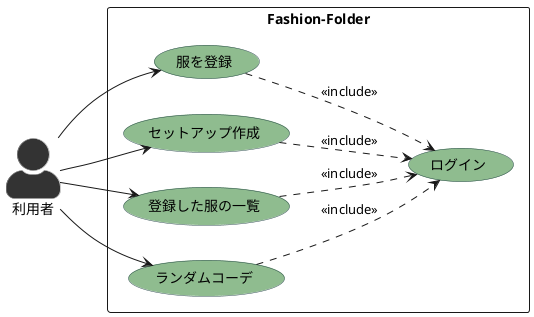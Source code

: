 @startuml ユースケース図
   left to right direction
   skinparam actorStyle awesome

   skinparam usecase {
       ' 5-1. ユースケースの背景色
       BackgroundColor DarkSeaGreen
       ' 5-2. ユースケースの境界線
       BorderColor DarkSlateGray
   }
   rectangle Fashion-Folder {

       usecase 服を登録 as RegisterClothes
       usecase セットアップ作成 as CreateSetup
       usecase 登録した服の一覧 as ViewClothesList
       usecase ランダムコーデ as RandomCoordination
       usecase ログイン as Login

       ' <<include>> を使ってログインを他のユースケースに関連付け
       RegisterClothes ..> Login : <<include>>
       CreateSetup ..> Login : <<include>>
       ViewClothesList ..> Login : <<include>>
       RandomCoordination ..> Login : <<include>>
   }

    skinparam actor {
        BackgroundColor #333333 
        BorderColor #999999 
   }

   actor 利用者 as User

   ' 利用者が各ユースケースを使用
   User --> RegisterClothes
   User --> CreateSetup
   User --> ViewClothesList
   User --> RandomCoordination

@enduml